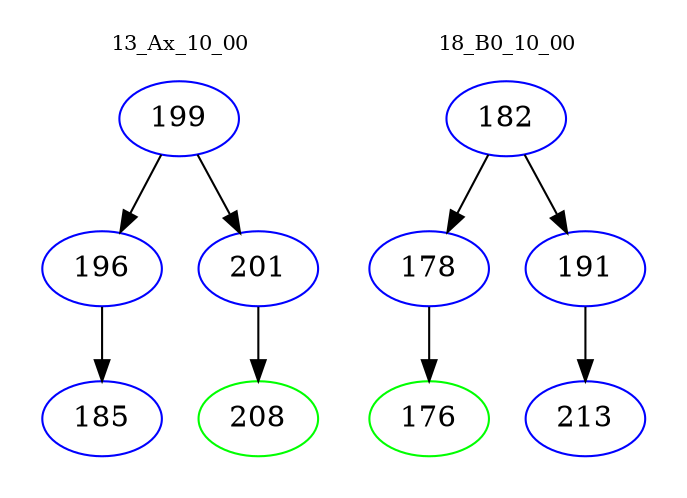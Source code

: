digraph{
subgraph cluster_0 {
color = white
label = "13_Ax_10_00";
fontsize=10;
T0_199 [label="199", color="blue"]
T0_199 -> T0_196 [color="black"]
T0_196 [label="196", color="blue"]
T0_196 -> T0_185 [color="black"]
T0_185 [label="185", color="blue"]
T0_199 -> T0_201 [color="black"]
T0_201 [label="201", color="blue"]
T0_201 -> T0_208 [color="black"]
T0_208 [label="208", color="green"]
}
subgraph cluster_1 {
color = white
label = "18_B0_10_00";
fontsize=10;
T1_182 [label="182", color="blue"]
T1_182 -> T1_178 [color="black"]
T1_178 [label="178", color="blue"]
T1_178 -> T1_176 [color="black"]
T1_176 [label="176", color="green"]
T1_182 -> T1_191 [color="black"]
T1_191 [label="191", color="blue"]
T1_191 -> T1_213 [color="black"]
T1_213 [label="213", color="blue"]
}
}
